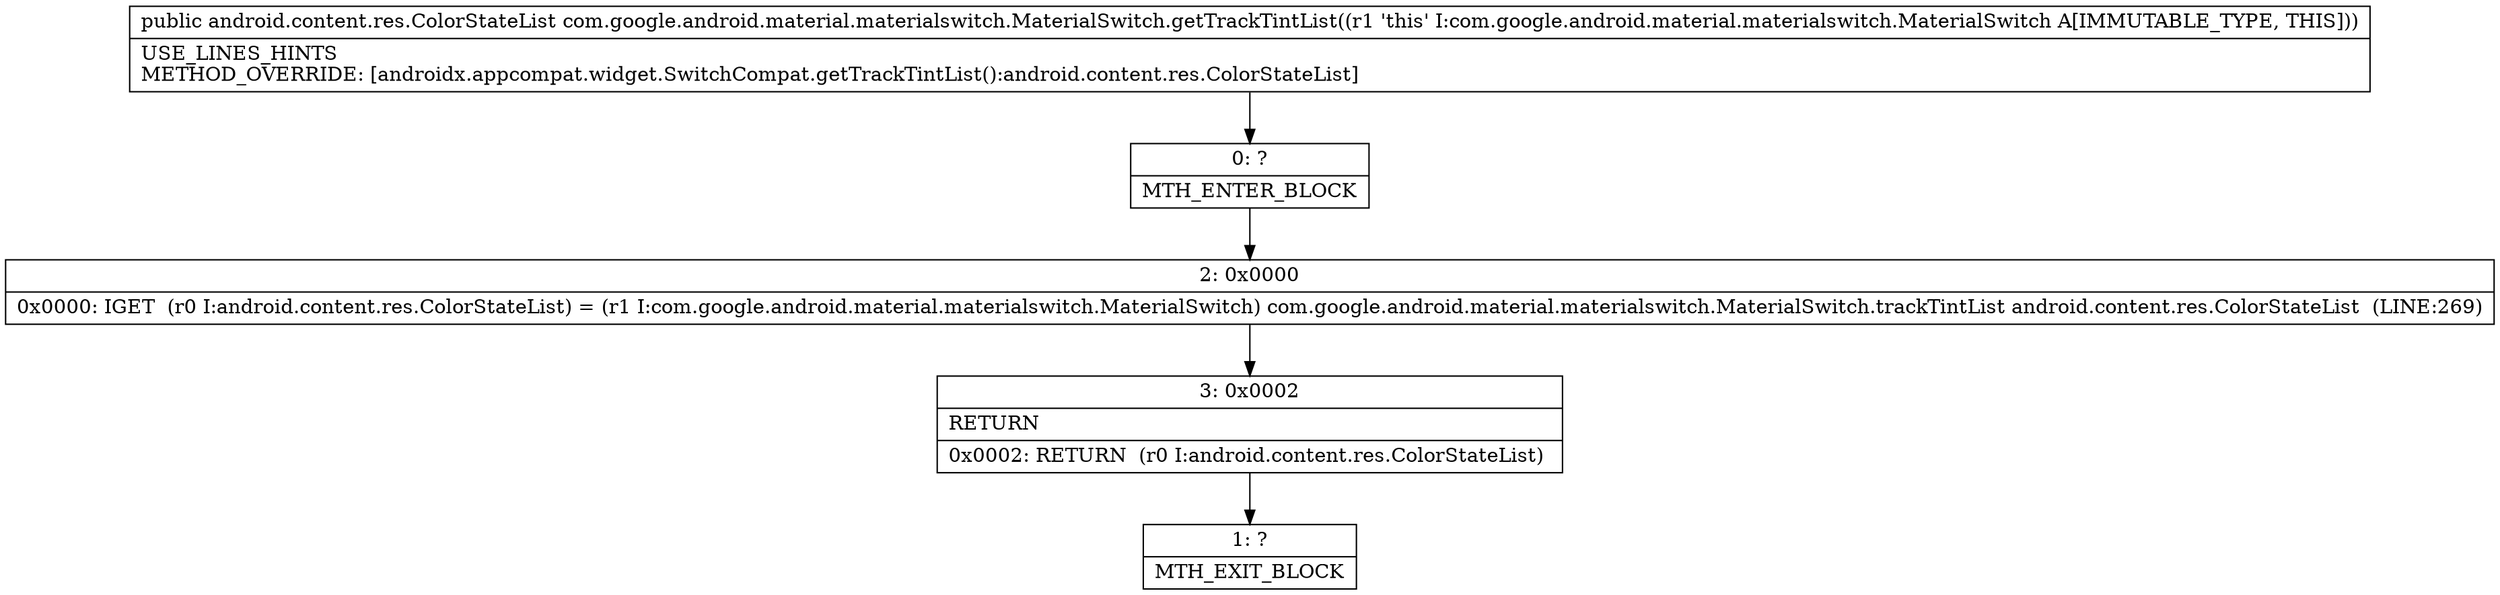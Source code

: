 digraph "CFG forcom.google.android.material.materialswitch.MaterialSwitch.getTrackTintList()Landroid\/content\/res\/ColorStateList;" {
Node_0 [shape=record,label="{0\:\ ?|MTH_ENTER_BLOCK\l}"];
Node_2 [shape=record,label="{2\:\ 0x0000|0x0000: IGET  (r0 I:android.content.res.ColorStateList) = (r1 I:com.google.android.material.materialswitch.MaterialSwitch) com.google.android.material.materialswitch.MaterialSwitch.trackTintList android.content.res.ColorStateList  (LINE:269)\l}"];
Node_3 [shape=record,label="{3\:\ 0x0002|RETURN\l|0x0002: RETURN  (r0 I:android.content.res.ColorStateList) \l}"];
Node_1 [shape=record,label="{1\:\ ?|MTH_EXIT_BLOCK\l}"];
MethodNode[shape=record,label="{public android.content.res.ColorStateList com.google.android.material.materialswitch.MaterialSwitch.getTrackTintList((r1 'this' I:com.google.android.material.materialswitch.MaterialSwitch A[IMMUTABLE_TYPE, THIS]))  | USE_LINES_HINTS\lMETHOD_OVERRIDE: [androidx.appcompat.widget.SwitchCompat.getTrackTintList():android.content.res.ColorStateList]\l}"];
MethodNode -> Node_0;Node_0 -> Node_2;
Node_2 -> Node_3;
Node_3 -> Node_1;
}

